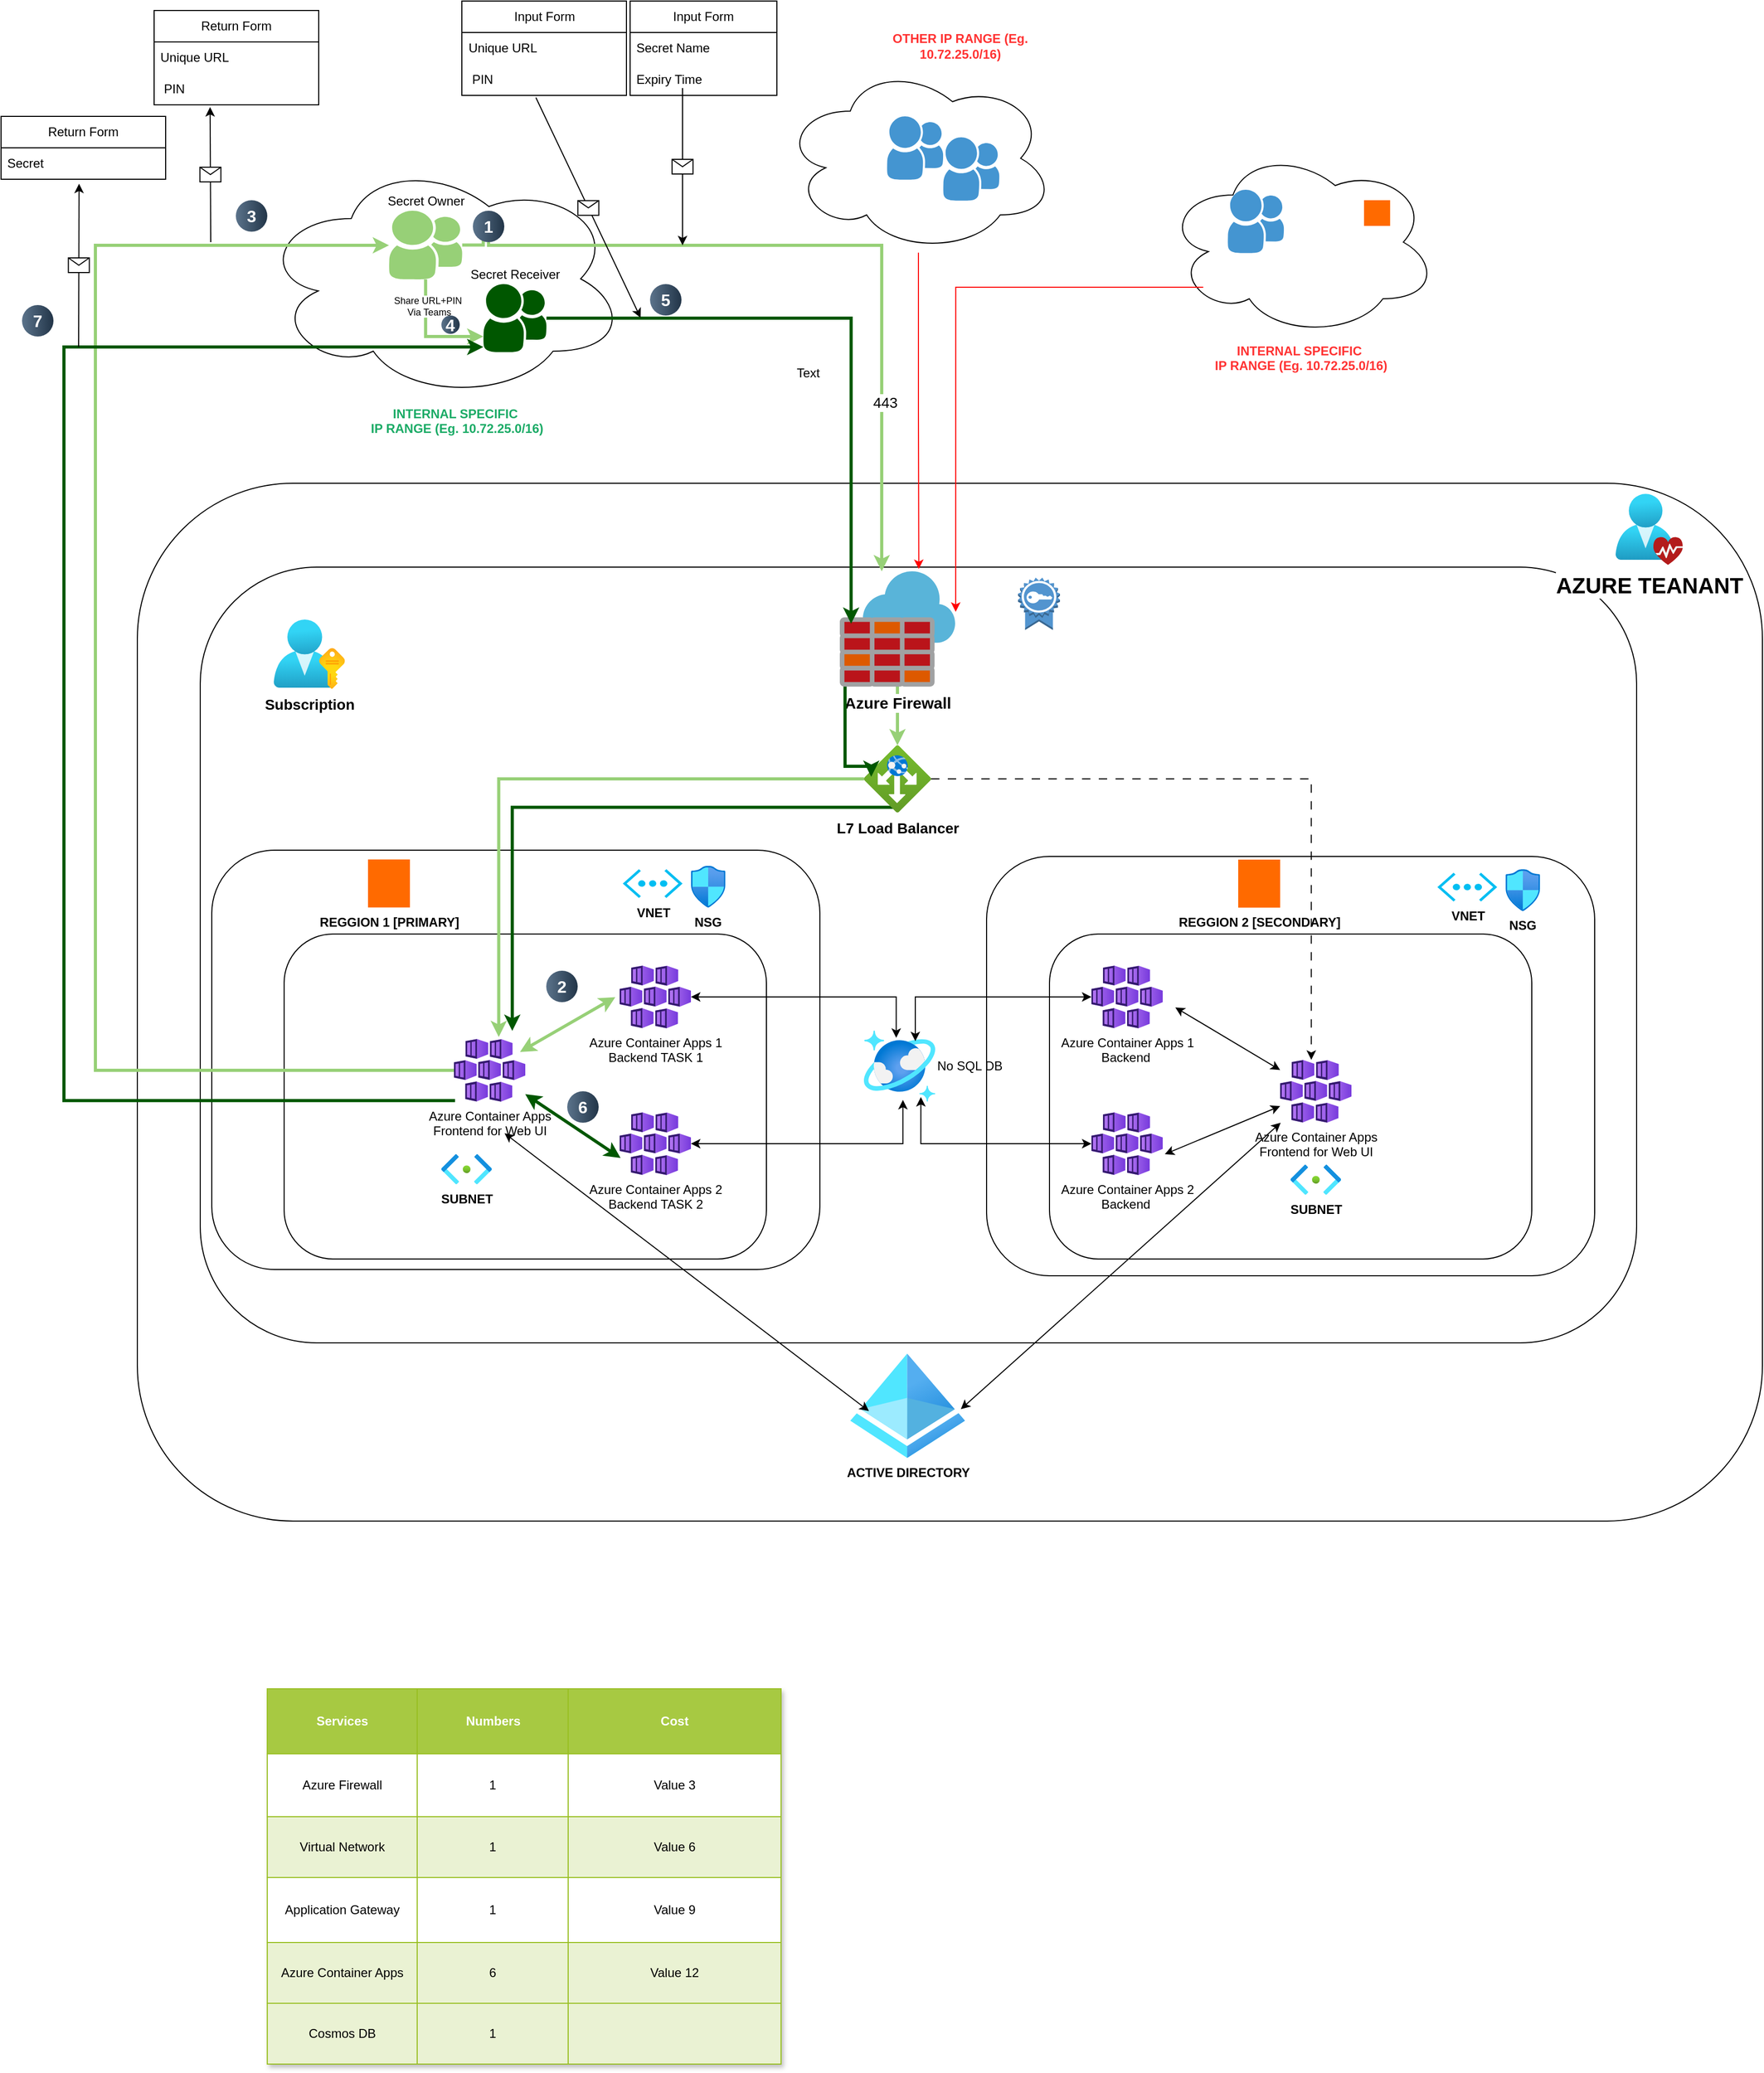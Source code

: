 <mxfile version="26.0.4">
  <diagram name="Page-1" id="VARvaUbyjAahVUWHVkAC">
    <mxGraphModel dx="2389" dy="1987" grid="1" gridSize="10" guides="1" tooltips="1" connect="1" arrows="1" fold="1" page="1" pageScale="1" pageWidth="827" pageHeight="1169" math="0" shadow="0">
      <root>
        <mxCell id="0" />
        <mxCell id="1" parent="0" />
        <mxCell id="Qj9OVGJg4EnvaJ57wK5q-87" value="" style="rounded=1;whiteSpace=wrap;html=1;fillColor=none;" parent="1" vertex="1">
          <mxGeometry x="-40" y="610" width="460" height="310" as="geometry" />
        </mxCell>
        <mxCell id="Qj9OVGJg4EnvaJ57wK5q-2" value="" style="rounded=1;whiteSpace=wrap;html=1;fillColor=none;" parent="1" vertex="1">
          <mxGeometry x="-109" y="530" width="580" height="400" as="geometry" />
        </mxCell>
        <mxCell id="Qj9OVGJg4EnvaJ57wK5q-64" value="" style="rounded=1;whiteSpace=wrap;html=1;fillColor=none;" parent="1" vertex="1">
          <mxGeometry x="-180" y="180" width="1550" height="990" as="geometry" />
        </mxCell>
        <mxCell id="Qj9OVGJg4EnvaJ57wK5q-1" value="" style="rounded=1;whiteSpace=wrap;html=1;fillColor=none;" parent="1" vertex="1">
          <mxGeometry x="-120" y="260" width="1370" height="740" as="geometry" />
        </mxCell>
        <mxCell id="Qj9OVGJg4EnvaJ57wK5q-30" value="" style="rounded=1;whiteSpace=wrap;html=1;fillColor=none;" parent="1" vertex="1">
          <mxGeometry x="690" y="610" width="460" height="310" as="geometry" />
        </mxCell>
        <mxCell id="Qj9OVGJg4EnvaJ57wK5q-7" value="INTERNAL SPECIFIC &#xa;IP RANGE (Eg. 10.72.25.0/16)" style="group;labelPosition=center;verticalLabelPosition=bottom;align=center;verticalAlign=top;fontColor=#1BAB66;fontStyle=1" parent="1" vertex="1" connectable="0">
          <mxGeometry x="-50" y="-130" width="350" height="230" as="geometry" />
        </mxCell>
        <mxCell id="Qj9OVGJg4EnvaJ57wK5q-4" value="" style="ellipse;shape=cloud;whiteSpace=wrap;html=1;" parent="Qj9OVGJg4EnvaJ57wK5q-7" vertex="1">
          <mxGeometry x="-13.462" width="350" height="230.0" as="geometry" />
        </mxCell>
        <mxCell id="Qj9OVGJg4EnvaJ57wK5q-5" value="Secret Receiver" style="shadow=0;dashed=0;html=1;strokeColor=none;fillColor=#005700;labelPosition=center;verticalLabelPosition=top;verticalAlign=bottom;align=center;outlineConnect=0;shape=mxgraph.veeam.2d.group;" parent="Qj9OVGJg4EnvaJ57wK5q-7" vertex="1">
          <mxGeometry x="200" y="120" width="60.23" height="64.96" as="geometry" />
        </mxCell>
        <mxCell id="Qj9OVGJg4EnvaJ57wK5q-114" style="rounded=0;orthogonalLoop=1;jettySize=auto;html=1;edgeStyle=orthogonalEdgeStyle;strokeColor=#97D077;strokeWidth=3;" parent="Qj9OVGJg4EnvaJ57wK5q-7" source="Qj9OVGJg4EnvaJ57wK5q-6" target="Qj9OVGJg4EnvaJ57wK5q-5" edge="1">
          <mxGeometry relative="1" as="geometry">
            <Array as="points">
              <mxPoint x="145" y="170" />
            </Array>
          </mxGeometry>
        </mxCell>
        <mxCell id="Qj9OVGJg4EnvaJ57wK5q-115" value="Share URL+PIN&amp;nbsp;&lt;div&gt;&lt;span style=&quot;background-color: light-dark(#ffffff, var(--ge-dark-color, #121212)); color: light-dark(rgb(0, 0, 0), rgb(255, 255, 255));&quot;&gt;Via Teams&lt;/span&gt;&lt;/div&gt;" style="edgeLabel;html=1;align=center;verticalAlign=middle;resizable=0;points=[];fontSize=9;" parent="Qj9OVGJg4EnvaJ57wK5q-114" vertex="1" connectable="0">
          <mxGeometry x="-0.538" y="3" relative="1" as="geometry">
            <mxPoint as="offset" />
          </mxGeometry>
        </mxCell>
        <mxCell id="Qj9OVGJg4EnvaJ57wK5q-6" value="Secret Owner" style="shadow=0;dashed=0;html=1;strokeColor=none;fillColor=#97D077;labelPosition=center;verticalLabelPosition=top;verticalAlign=bottom;align=center;outlineConnect=0;shape=mxgraph.veeam.2d.group;" parent="Qj9OVGJg4EnvaJ57wK5q-7" vertex="1">
          <mxGeometry x="110" y="50" width="69.85" height="65.51" as="geometry" />
        </mxCell>
        <mxCell id="Qj9OVGJg4EnvaJ57wK5q-148" value="4" style="ellipse;whiteSpace=wrap;html=1;aspect=fixed;rotation=0;gradientColor=#223548;strokeColor=none;gradientDirection=east;fillColor=#5b738b;rounded=0;pointerEvents=0;fontFamily=Helvetica;fontSize=16;fontColor=#FFFFFF;spacingTop=4;spacingBottom=4;spacingLeft=4;spacingRight=4;points=[];fontStyle=1" parent="Qj9OVGJg4EnvaJ57wK5q-7" vertex="1">
          <mxGeometry x="160" y="150" width="17.48" height="17.48" as="geometry" />
        </mxCell>
        <mxCell id="Qj9OVGJg4EnvaJ57wK5q-8" value="" style="group;fontColor=#FF3333;labelPosition=center;verticalLabelPosition=top;align=center;verticalAlign=bottom;" parent="1" vertex="1" connectable="0">
          <mxGeometry x="435" y="-220" width="260" height="180" as="geometry" />
        </mxCell>
        <mxCell id="Qj9OVGJg4EnvaJ57wK5q-9" value="&lt;blockquote style=&quot;margin: 0 0 0 40px; border: none; padding: 0px;&quot;&gt;&lt;blockquote style=&quot;margin: 0 0 0 40px; border: none; padding: 0px;&quot;&gt;&lt;font style=&quot;color: rgb(255, 51, 51);&quot;&gt;&lt;span style=&quot;font-weight: 700; text-wrap-mode: nowrap;&quot;&gt;OTHER&amp;nbsp;&lt;/span&gt;&lt;span style=&quot;font-weight: 700; text-wrap-mode: nowrap;&quot;&gt;IP RANGE (Eg. 10.72.25.0/16)&lt;/span&gt;&lt;/font&gt;&lt;/blockquote&gt;&lt;/blockquote&gt;" style="ellipse;shape=cloud;whiteSpace=wrap;html=1;labelPosition=center;verticalLabelPosition=top;align=center;verticalAlign=bottom;" parent="Qj9OVGJg4EnvaJ57wK5q-8" vertex="1">
          <mxGeometry width="260" height="180" as="geometry" />
        </mxCell>
        <mxCell id="Qj9OVGJg4EnvaJ57wK5q-10" value="" style="shadow=0;dashed=0;html=1;strokeColor=none;fillColor=#4495D1;labelPosition=center;verticalLabelPosition=bottom;verticalAlign=top;align=center;outlineConnect=0;shape=mxgraph.veeam.2d.group;" parent="Qj9OVGJg4EnvaJ57wK5q-8" vertex="1">
          <mxGeometry x="153.6" y="70" width="53.6" height="60.4" as="geometry" />
        </mxCell>
        <mxCell id="Qj9OVGJg4EnvaJ57wK5q-11" value="" style="shadow=0;dashed=0;html=1;strokeColor=none;fillColor=#4495D1;labelPosition=center;verticalLabelPosition=bottom;verticalAlign=top;align=center;outlineConnect=0;shape=mxgraph.veeam.2d.group;" parent="Qj9OVGJg4EnvaJ57wK5q-8" vertex="1">
          <mxGeometry x="100" y="50" width="53.6" height="60.4" as="geometry" />
        </mxCell>
        <mxCell id="Qj9OVGJg4EnvaJ57wK5q-12" value="" style="group;fontColor=#FF3333;" parent="1" vertex="1" connectable="0">
          <mxGeometry x="800" y="-140" width="260" height="180" as="geometry" />
        </mxCell>
        <mxCell id="Qj9OVGJg4EnvaJ57wK5q-13" value="&lt;font style=&quot;color: rgb(255, 51, 51);&quot;&gt;&lt;span style=&quot;font-weight: 700; text-wrap-mode: nowrap;&quot;&gt;INTERNAL SPECIFIC&amp;nbsp;&lt;/span&gt;&lt;br style=&quot;padding: 0px; margin: 0px; font-weight: 700; text-wrap-mode: nowrap;&quot;&gt;&lt;span style=&quot;font-weight: 700; text-wrap-mode: nowrap;&quot;&gt;IP RANGE (Eg. 10.72.25.0/16)&lt;/span&gt;&lt;/font&gt;" style="ellipse;shape=cloud;whiteSpace=wrap;html=1;labelPosition=center;verticalLabelPosition=bottom;align=center;verticalAlign=top;" parent="Qj9OVGJg4EnvaJ57wK5q-12" vertex="1">
          <mxGeometry width="260" height="180" as="geometry" />
        </mxCell>
        <mxCell id="Qj9OVGJg4EnvaJ57wK5q-15" value="" style="shadow=0;dashed=0;html=1;strokeColor=none;fillColor=#4495D1;labelPosition=center;verticalLabelPosition=bottom;verticalAlign=top;align=center;outlineConnect=0;shape=mxgraph.veeam.2d.group;" parent="Qj9OVGJg4EnvaJ57wK5q-12" vertex="1">
          <mxGeometry x="60" y="40" width="53.6" height="60.4" as="geometry" />
        </mxCell>
        <mxCell id="Qj9OVGJg4EnvaJ57wK5q-17" value="" style="points=[];aspect=fixed;html=1;align=center;shadow=0;dashed=0;fillColor=#FF6A00;strokeColor=none;shape=mxgraph.alibaba_cloud.uis_ultimate_internet_service;" parent="Qj9OVGJg4EnvaJ57wK5q-12" vertex="1">
          <mxGeometry x="190" y="50" width="24.9" height="24.49" as="geometry" />
        </mxCell>
        <mxCell id="Qj9OVGJg4EnvaJ57wK5q-18" value="" style="shape=image;html=1;verticalAlign=top;verticalLabelPosition=bottom;labelBackgroundColor=#ffffff;imageAspect=0;aspect=fixed;image=https://cdn0.iconfinder.com/data/icons/kameleon-free-pack/110/Hacker-128.png" parent="Qj9OVGJg4EnvaJ57wK5q-12" vertex="1">
          <mxGeometry x="120" y="70" width="88" height="88" as="geometry" />
        </mxCell>
        <mxCell id="Qj9OVGJg4EnvaJ57wK5q-69" style="edgeStyle=orthogonalEdgeStyle;rounded=0;orthogonalLoop=1;jettySize=auto;html=1;fontColor=#97D077;fontSize=15;strokeWidth=3;fillColor=#60a917;strokeColor=#97D077;" parent="1" source="Qj9OVGJg4EnvaJ57wK5q-19" target="Qj9OVGJg4EnvaJ57wK5q-35" edge="1">
          <mxGeometry relative="1" as="geometry" />
        </mxCell>
        <mxCell id="Qj9OVGJg4EnvaJ57wK5q-19" value="&lt;b&gt;&lt;font style=&quot;font-size: 15px;&quot;&gt;Azure Firewall&lt;/font&gt;&lt;/b&gt;" style="image;sketch=0;aspect=fixed;html=1;points=[];align=center;fontSize=12;image=img/lib/mscae/Azure_Firewall.svg;" parent="1" vertex="1">
          <mxGeometry x="490" y="264" width="110" height="110" as="geometry" />
        </mxCell>
        <mxCell id="Qj9OVGJg4EnvaJ57wK5q-21" style="edgeStyle=orthogonalEdgeStyle;rounded=0;orthogonalLoop=1;jettySize=auto;html=1;strokeColor=#97D077;strokeWidth=3;fontSize=9;" parent="1" source="Qj9OVGJg4EnvaJ57wK5q-116" target="Qj9OVGJg4EnvaJ57wK5q-19" edge="1">
          <mxGeometry relative="1" as="geometry">
            <Array as="points">
              <mxPoint x="155" y="-47" />
              <mxPoint x="530" y="-47" />
            </Array>
          </mxGeometry>
        </mxCell>
        <mxCell id="Qj9OVGJg4EnvaJ57wK5q-22" value="443" style="edgeLabel;html=1;align=center;verticalAlign=middle;resizable=0;points=[];fontSize=14;" parent="Qj9OVGJg4EnvaJ57wK5q-21" vertex="1" connectable="0">
          <mxGeometry x="0.533" y="3" relative="1" as="geometry">
            <mxPoint as="offset" />
          </mxGeometry>
        </mxCell>
        <mxCell id="Qj9OVGJg4EnvaJ57wK5q-23" style="edgeStyle=orthogonalEdgeStyle;rounded=0;orthogonalLoop=1;jettySize=auto;html=1;entryX=0.685;entryY=-0.02;entryDx=0;entryDy=0;entryPerimeter=0;fillColor=#f8cecc;strokeColor=#FF0000;" parent="1" source="Qj9OVGJg4EnvaJ57wK5q-9" target="Qj9OVGJg4EnvaJ57wK5q-19" edge="1">
          <mxGeometry relative="1" as="geometry" />
        </mxCell>
        <mxCell id="Qj9OVGJg4EnvaJ57wK5q-24" style="edgeStyle=orthogonalEdgeStyle;rounded=0;orthogonalLoop=1;jettySize=auto;html=1;entryX=1.005;entryY=0.351;entryDx=0;entryDy=0;entryPerimeter=0;strokeColor=#FF0000;exitX=0.141;exitY=0.739;exitDx=0;exitDy=0;exitPerimeter=0;" parent="1" source="Qj9OVGJg4EnvaJ57wK5q-13" target="Qj9OVGJg4EnvaJ57wK5q-19" edge="1">
          <mxGeometry relative="1" as="geometry">
            <Array as="points">
              <mxPoint x="601" y="-7" />
            </Array>
          </mxGeometry>
        </mxCell>
        <mxCell id="Qj9OVGJg4EnvaJ57wK5q-25" value="&lt;b&gt;ACTIVE DIRECTORY&lt;/b&gt;" style="image;aspect=fixed;html=1;points=[];align=center;fontSize=12;image=img/lib/azure2/identity/Azure_Active_Directory.svg;" parent="1" vertex="1">
          <mxGeometry x="500" y="1010" width="109.38" height="100" as="geometry" />
        </mxCell>
        <mxCell id="Qj9OVGJg4EnvaJ57wK5q-105" style="edgeStyle=orthogonalEdgeStyle;rounded=0;orthogonalLoop=1;jettySize=auto;html=1;strokeColor=#97D077;strokeWidth=3;" parent="1" source="Qj9OVGJg4EnvaJ57wK5q-26" target="Qj9OVGJg4EnvaJ57wK5q-6" edge="1">
          <mxGeometry relative="1" as="geometry">
            <Array as="points">
              <mxPoint x="-220" y="740" />
              <mxPoint x="-220" y="-47" />
            </Array>
          </mxGeometry>
        </mxCell>
        <mxCell id="Qj9OVGJg4EnvaJ57wK5q-129" style="edgeStyle=orthogonalEdgeStyle;rounded=0;orthogonalLoop=1;jettySize=auto;html=1;exitX=0.015;exitY=0.982;exitDx=0;exitDy=0;exitPerimeter=0;strokeColor=#005700;strokeWidth=3;" parent="1" source="Qj9OVGJg4EnvaJ57wK5q-26" target="Qj9OVGJg4EnvaJ57wK5q-5" edge="1">
          <mxGeometry relative="1" as="geometry">
            <mxPoint x="-84.001" y="738" as="sourcePoint" />
            <mxPoint x="-90.06" y="50" as="targetPoint" />
            <Array as="points">
              <mxPoint x="-250" y="769" />
              <mxPoint x="-250" y="50" />
            </Array>
          </mxGeometry>
        </mxCell>
        <mxCell id="Qj9OVGJg4EnvaJ57wK5q-26" value="Azure Container Apps&lt;br&gt;Frontend for Web UI" style="image;aspect=fixed;html=1;points=[];align=center;fontSize=12;image=img/lib/azure2/compute/Container_Services_Deprecated.svg;" parent="1" vertex="1">
          <mxGeometry x="122" y="710" width="68" height="60" as="geometry" />
        </mxCell>
        <mxCell id="Qj9OVGJg4EnvaJ57wK5q-27" value="Azure Container Apps 1&lt;br&gt;Backend TASK 1" style="image;aspect=fixed;html=1;points=[];align=center;fontSize=12;image=img/lib/azure2/compute/Container_Services_Deprecated.svg;" parent="1" vertex="1">
          <mxGeometry x="280" y="640" width="68" height="60" as="geometry" />
        </mxCell>
        <mxCell id="Qj9OVGJg4EnvaJ57wK5q-28" value="&lt;b&gt;&lt;font style=&quot;font-size: 14px;&quot;&gt;Subscription&lt;/font&gt;&lt;/b&gt;" style="image;aspect=fixed;html=1;points=[];align=center;fontSize=12;image=img/lib/azure2/azure_stack/User_Subscriptions.svg;" parent="1" vertex="1">
          <mxGeometry x="-50" y="310" width="68" height="66" as="geometry" />
        </mxCell>
        <mxCell id="Qj9OVGJg4EnvaJ57wK5q-32" value="&lt;b&gt;VNET&lt;/b&gt;" style="verticalLabelPosition=bottom;html=1;verticalAlign=top;align=center;strokeColor=none;fillColor=#00BEF2;shape=mxgraph.azure.virtual_network;pointerEvents=1;" parent="1" vertex="1">
          <mxGeometry x="283" y="548.16" width="57" height="27.5" as="geometry" />
        </mxCell>
        <mxCell id="Qj9OVGJg4EnvaJ57wK5q-33" value="&lt;b&gt;NSG&lt;/b&gt;" style="image;aspect=fixed;html=1;points=[];align=center;fontSize=12;image=img/lib/azure2/networking/Network_Security_Groups.svg;" parent="1" vertex="1">
          <mxGeometry x="348" y="544.82" width="32.94" height="40" as="geometry" />
        </mxCell>
        <mxCell id="Qj9OVGJg4EnvaJ57wK5q-34" value="&lt;b&gt;SUBNET&lt;/b&gt;" style="image;aspect=fixed;html=1;points=[];align=center;fontSize=12;image=img/lib/azure2/networking/Subnet.svg;" parent="1" vertex="1">
          <mxGeometry x="110" y="820" width="48" height="28.74" as="geometry" />
        </mxCell>
        <mxCell id="Qj9OVGJg4EnvaJ57wK5q-71" style="edgeStyle=orthogonalEdgeStyle;rounded=0;orthogonalLoop=1;jettySize=auto;html=1;entryX=0.628;entryY=-0.03;entryDx=0;entryDy=0;entryPerimeter=0;strokeColor=#97D077;strokeWidth=3;" parent="1" source="Qj9OVGJg4EnvaJ57wK5q-35" target="Qj9OVGJg4EnvaJ57wK5q-26" edge="1">
          <mxGeometry relative="1" as="geometry" />
        </mxCell>
        <mxCell id="Qj9OVGJg4EnvaJ57wK5q-128" style="edgeStyle=orthogonalEdgeStyle;rounded=0;orthogonalLoop=1;jettySize=auto;html=1;entryX=0.818;entryY=-0.127;entryDx=0;entryDy=0;entryPerimeter=0;exitX=0.495;exitY=0.923;exitDx=0;exitDy=0;exitPerimeter=0;strokeColor=#005700;strokeWidth=3;" parent="1" source="Qj9OVGJg4EnvaJ57wK5q-35" target="Qj9OVGJg4EnvaJ57wK5q-26" edge="1">
          <mxGeometry relative="1" as="geometry">
            <mxPoint x="280" y="692" as="sourcePoint" />
            <mxPoint x="300" y="458" as="targetPoint" />
            <Array as="points" />
          </mxGeometry>
        </mxCell>
        <mxCell id="Qj9OVGJg4EnvaJ57wK5q-35" value="&lt;b&gt;&lt;font style=&quot;font-size: 14px;&quot;&gt;L7 Load Balancer&lt;/font&gt;&lt;/b&gt;" style="image;aspect=fixed;html=1;points=[];align=center;fontSize=12;image=img/lib/azure2/networking/Application_Gateways.svg;" parent="1" vertex="1">
          <mxGeometry x="513" y="430" width="64" height="64" as="geometry" />
        </mxCell>
        <mxCell id="Qj9OVGJg4EnvaJ57wK5q-36" value="Assets" style="childLayout=tableLayout;recursiveResize=0;strokeColor=#98bf21;fillColor=#A7C942;shadow=1;" parent="1" vertex="1">
          <mxGeometry x="-56.06" y="1330" width="490" height="358" as="geometry" />
        </mxCell>
        <mxCell id="Qj9OVGJg4EnvaJ57wK5q-37" style="shape=tableRow;horizontal=0;startSize=0;swimlaneHead=0;swimlaneBody=0;top=0;left=0;bottom=0;right=0;dropTarget=0;collapsible=0;recursiveResize=0;expand=0;fontStyle=0;strokeColor=inherit;fillColor=#ffffff;" parent="Qj9OVGJg4EnvaJ57wK5q-36" vertex="1">
          <mxGeometry width="490" height="62" as="geometry" />
        </mxCell>
        <mxCell id="Qj9OVGJg4EnvaJ57wK5q-38" value="Services" style="connectable=0;recursiveResize=0;strokeColor=inherit;fillColor=#A7C942;align=center;fontStyle=1;fontColor=#FFFFFF;html=1;" parent="Qj9OVGJg4EnvaJ57wK5q-37" vertex="1">
          <mxGeometry width="143" height="62" as="geometry">
            <mxRectangle width="143" height="62" as="alternateBounds" />
          </mxGeometry>
        </mxCell>
        <mxCell id="Qj9OVGJg4EnvaJ57wK5q-39" value="Numbers" style="connectable=0;recursiveResize=0;strokeColor=inherit;fillColor=#A7C942;align=center;fontStyle=1;fontColor=#FFFFFF;html=1;" parent="Qj9OVGJg4EnvaJ57wK5q-37" vertex="1">
          <mxGeometry x="143" width="144" height="62" as="geometry">
            <mxRectangle width="144" height="62" as="alternateBounds" />
          </mxGeometry>
        </mxCell>
        <mxCell id="Qj9OVGJg4EnvaJ57wK5q-40" value="Cost" style="connectable=0;recursiveResize=0;strokeColor=inherit;fillColor=#A7C942;align=center;fontStyle=1;fontColor=#FFFFFF;html=1;" parent="Qj9OVGJg4EnvaJ57wK5q-37" vertex="1">
          <mxGeometry x="287" width="203" height="62" as="geometry">
            <mxRectangle width="203" height="62" as="alternateBounds" />
          </mxGeometry>
        </mxCell>
        <mxCell id="Qj9OVGJg4EnvaJ57wK5q-41" value="" style="shape=tableRow;horizontal=0;startSize=0;swimlaneHead=0;swimlaneBody=0;top=0;left=0;bottom=0;right=0;dropTarget=0;collapsible=0;recursiveResize=0;expand=0;fontStyle=0;strokeColor=inherit;fillColor=#ffffff;" parent="Qj9OVGJg4EnvaJ57wK5q-36" vertex="1">
          <mxGeometry y="62" width="490" height="60" as="geometry" />
        </mxCell>
        <mxCell id="Qj9OVGJg4EnvaJ57wK5q-42" value="Azure Firewall" style="connectable=0;recursiveResize=0;strokeColor=inherit;fillColor=inherit;align=center;whiteSpace=wrap;html=1;" parent="Qj9OVGJg4EnvaJ57wK5q-41" vertex="1">
          <mxGeometry width="143" height="60" as="geometry">
            <mxRectangle width="143" height="60" as="alternateBounds" />
          </mxGeometry>
        </mxCell>
        <mxCell id="Qj9OVGJg4EnvaJ57wK5q-43" value="1" style="connectable=0;recursiveResize=0;strokeColor=inherit;fillColor=inherit;align=center;whiteSpace=wrap;html=1;" parent="Qj9OVGJg4EnvaJ57wK5q-41" vertex="1">
          <mxGeometry x="143" width="144" height="60" as="geometry">
            <mxRectangle width="144" height="60" as="alternateBounds" />
          </mxGeometry>
        </mxCell>
        <mxCell id="Qj9OVGJg4EnvaJ57wK5q-44" value="Value 3" style="connectable=0;recursiveResize=0;strokeColor=inherit;fillColor=inherit;align=center;whiteSpace=wrap;html=1;" parent="Qj9OVGJg4EnvaJ57wK5q-41" vertex="1">
          <mxGeometry x="287" width="203" height="60" as="geometry">
            <mxRectangle width="203" height="60" as="alternateBounds" />
          </mxGeometry>
        </mxCell>
        <mxCell id="Qj9OVGJg4EnvaJ57wK5q-45" value="" style="shape=tableRow;horizontal=0;startSize=0;swimlaneHead=0;swimlaneBody=0;top=0;left=0;bottom=0;right=0;dropTarget=0;collapsible=0;recursiveResize=0;expand=0;fontStyle=1;strokeColor=inherit;fillColor=#EAF2D3;" parent="Qj9OVGJg4EnvaJ57wK5q-36" vertex="1">
          <mxGeometry y="122" width="490" height="58" as="geometry" />
        </mxCell>
        <mxCell id="Qj9OVGJg4EnvaJ57wK5q-46" value="Virtual Network" style="connectable=0;recursiveResize=0;strokeColor=inherit;fillColor=inherit;whiteSpace=wrap;html=1;" parent="Qj9OVGJg4EnvaJ57wK5q-45" vertex="1">
          <mxGeometry width="143" height="58" as="geometry">
            <mxRectangle width="143" height="58" as="alternateBounds" />
          </mxGeometry>
        </mxCell>
        <mxCell id="Qj9OVGJg4EnvaJ57wK5q-47" value="1" style="connectable=0;recursiveResize=0;strokeColor=inherit;fillColor=inherit;whiteSpace=wrap;html=1;" parent="Qj9OVGJg4EnvaJ57wK5q-45" vertex="1">
          <mxGeometry x="143" width="144" height="58" as="geometry">
            <mxRectangle width="144" height="58" as="alternateBounds" />
          </mxGeometry>
        </mxCell>
        <mxCell id="Qj9OVGJg4EnvaJ57wK5q-48" value="Value 6" style="connectable=0;recursiveResize=0;strokeColor=inherit;fillColor=inherit;whiteSpace=wrap;html=1;" parent="Qj9OVGJg4EnvaJ57wK5q-45" vertex="1">
          <mxGeometry x="287" width="203" height="58" as="geometry">
            <mxRectangle width="203" height="58" as="alternateBounds" />
          </mxGeometry>
        </mxCell>
        <mxCell id="Qj9OVGJg4EnvaJ57wK5q-49" value="" style="shape=tableRow;horizontal=0;startSize=0;swimlaneHead=0;swimlaneBody=0;top=0;left=0;bottom=0;right=0;dropTarget=0;collapsible=0;recursiveResize=0;expand=0;fontStyle=0;strokeColor=inherit;fillColor=#ffffff;" parent="Qj9OVGJg4EnvaJ57wK5q-36" vertex="1">
          <mxGeometry y="180" width="490" height="62" as="geometry" />
        </mxCell>
        <mxCell id="Qj9OVGJg4EnvaJ57wK5q-50" value="Application Gateway" style="connectable=0;recursiveResize=0;strokeColor=inherit;fillColor=inherit;fontStyle=0;align=center;whiteSpace=wrap;html=1;" parent="Qj9OVGJg4EnvaJ57wK5q-49" vertex="1">
          <mxGeometry width="143" height="62" as="geometry">
            <mxRectangle width="143" height="62" as="alternateBounds" />
          </mxGeometry>
        </mxCell>
        <mxCell id="Qj9OVGJg4EnvaJ57wK5q-51" value="1" style="connectable=0;recursiveResize=0;strokeColor=inherit;fillColor=inherit;fontStyle=0;align=center;whiteSpace=wrap;html=1;" parent="Qj9OVGJg4EnvaJ57wK5q-49" vertex="1">
          <mxGeometry x="143" width="144" height="62" as="geometry">
            <mxRectangle width="144" height="62" as="alternateBounds" />
          </mxGeometry>
        </mxCell>
        <mxCell id="Qj9OVGJg4EnvaJ57wK5q-52" value="Value 9" style="connectable=0;recursiveResize=0;strokeColor=inherit;fillColor=inherit;fontStyle=0;align=center;whiteSpace=wrap;html=1;" parent="Qj9OVGJg4EnvaJ57wK5q-49" vertex="1">
          <mxGeometry x="287" width="203" height="62" as="geometry">
            <mxRectangle width="203" height="62" as="alternateBounds" />
          </mxGeometry>
        </mxCell>
        <mxCell id="Qj9OVGJg4EnvaJ57wK5q-53" value="" style="shape=tableRow;horizontal=0;startSize=0;swimlaneHead=0;swimlaneBody=0;top=0;left=0;bottom=0;right=0;dropTarget=0;collapsible=0;recursiveResize=0;expand=0;fontStyle=1;strokeColor=inherit;fillColor=#EAF2D3;" parent="Qj9OVGJg4EnvaJ57wK5q-36" vertex="1">
          <mxGeometry y="242" width="490" height="58" as="geometry" />
        </mxCell>
        <mxCell id="Qj9OVGJg4EnvaJ57wK5q-54" value="Azure Container Apps" style="connectable=0;recursiveResize=0;strokeColor=inherit;fillColor=inherit;whiteSpace=wrap;html=1;" parent="Qj9OVGJg4EnvaJ57wK5q-53" vertex="1">
          <mxGeometry width="143" height="58" as="geometry">
            <mxRectangle width="143" height="58" as="alternateBounds" />
          </mxGeometry>
        </mxCell>
        <mxCell id="Qj9OVGJg4EnvaJ57wK5q-55" value="6" style="connectable=0;recursiveResize=0;strokeColor=inherit;fillColor=inherit;whiteSpace=wrap;html=1;" parent="Qj9OVGJg4EnvaJ57wK5q-53" vertex="1">
          <mxGeometry x="143" width="144" height="58" as="geometry">
            <mxRectangle width="144" height="58" as="alternateBounds" />
          </mxGeometry>
        </mxCell>
        <mxCell id="Qj9OVGJg4EnvaJ57wK5q-56" value="Value 12" style="connectable=0;recursiveResize=0;strokeColor=inherit;fillColor=inherit;whiteSpace=wrap;html=1;" parent="Qj9OVGJg4EnvaJ57wK5q-53" vertex="1">
          <mxGeometry x="287" width="203" height="58" as="geometry">
            <mxRectangle width="203" height="58" as="alternateBounds" />
          </mxGeometry>
        </mxCell>
        <mxCell id="Qj9OVGJg4EnvaJ57wK5q-72" style="shape=tableRow;horizontal=0;startSize=0;swimlaneHead=0;swimlaneBody=0;top=0;left=0;bottom=0;right=0;dropTarget=0;collapsible=0;recursiveResize=0;expand=0;fontStyle=1;strokeColor=inherit;fillColor=#EAF2D3;" parent="Qj9OVGJg4EnvaJ57wK5q-36" vertex="1">
          <mxGeometry y="300" width="490" height="58" as="geometry" />
        </mxCell>
        <mxCell id="Qj9OVGJg4EnvaJ57wK5q-73" value="Cosmos DB" style="connectable=0;recursiveResize=0;strokeColor=inherit;fillColor=inherit;whiteSpace=wrap;html=1;" parent="Qj9OVGJg4EnvaJ57wK5q-72" vertex="1">
          <mxGeometry width="143" height="58" as="geometry">
            <mxRectangle width="143" height="58" as="alternateBounds" />
          </mxGeometry>
        </mxCell>
        <mxCell id="Qj9OVGJg4EnvaJ57wK5q-74" value="1" style="connectable=0;recursiveResize=0;strokeColor=inherit;fillColor=inherit;whiteSpace=wrap;html=1;" parent="Qj9OVGJg4EnvaJ57wK5q-72" vertex="1">
          <mxGeometry x="143" width="144" height="58" as="geometry">
            <mxRectangle width="144" height="58" as="alternateBounds" />
          </mxGeometry>
        </mxCell>
        <mxCell id="Qj9OVGJg4EnvaJ57wK5q-75" style="connectable=0;recursiveResize=0;strokeColor=inherit;fillColor=inherit;whiteSpace=wrap;html=1;" parent="Qj9OVGJg4EnvaJ57wK5q-72" vertex="1">
          <mxGeometry x="287" width="203" height="58" as="geometry">
            <mxRectangle width="203" height="58" as="alternateBounds" />
          </mxGeometry>
        </mxCell>
        <mxCell id="Qj9OVGJg4EnvaJ57wK5q-57" value="Azure Container Apps 2&lt;br&gt;Backend TASK 2" style="image;aspect=fixed;html=1;points=[];align=center;fontSize=12;image=img/lib/azure2/compute/Container_Services_Deprecated.svg;" parent="1" vertex="1">
          <mxGeometry x="280" y="780" width="68" height="60" as="geometry" />
        </mxCell>
        <mxCell id="Qj9OVGJg4EnvaJ57wK5q-59" value="No SQL DB" style="image;aspect=fixed;html=1;points=[];align=left;fontSize=12;image=img/lib/azure2/databases/Azure_Cosmos_DB.svg;labelPosition=right;verticalLabelPosition=middle;verticalAlign=middle;" parent="1" vertex="1">
          <mxGeometry x="513" y="702" width="68" height="68" as="geometry" />
        </mxCell>
        <mxCell id="Qj9OVGJg4EnvaJ57wK5q-62" style="edgeStyle=orthogonalEdgeStyle;rounded=0;orthogonalLoop=1;jettySize=auto;html=1;entryX=0.453;entryY=0.103;entryDx=0;entryDy=0;entryPerimeter=0;startArrow=classic;startFill=1;" parent="1" source="Qj9OVGJg4EnvaJ57wK5q-27" target="Qj9OVGJg4EnvaJ57wK5q-59" edge="1">
          <mxGeometry relative="1" as="geometry" />
        </mxCell>
        <mxCell id="Qj9OVGJg4EnvaJ57wK5q-63" style="edgeStyle=orthogonalEdgeStyle;rounded=0;orthogonalLoop=1;jettySize=auto;html=1;entryX=0.547;entryY=0.974;entryDx=0;entryDy=0;entryPerimeter=0;startArrow=classic;startFill=1;" parent="1" source="Qj9OVGJg4EnvaJ57wK5q-57" target="Qj9OVGJg4EnvaJ57wK5q-59" edge="1">
          <mxGeometry relative="1" as="geometry" />
        </mxCell>
        <mxCell id="Qj9OVGJg4EnvaJ57wK5q-66" value="&lt;font style=&quot;font-size: 21px;&quot;&gt;&lt;b&gt;AZURE TEANANT&lt;/b&gt;&lt;/font&gt;" style="image;aspect=fixed;html=1;points=[];align=center;fontSize=12;image=img/lib/azure2/intune/Tenant_Status.svg;" parent="1" vertex="1">
          <mxGeometry x="1230" y="190" width="64" height="68" as="geometry" />
        </mxCell>
        <mxCell id="Qj9OVGJg4EnvaJ57wK5q-67" style="rounded=0;orthogonalLoop=1;jettySize=auto;html=1;entryX=0.013;entryY=0.47;entryDx=0;entryDy=0;entryPerimeter=0;startArrow=classic;startFill=1;strokeColor=#97D077;strokeWidth=3;" parent="1" edge="1">
          <mxGeometry relative="1" as="geometry">
            <mxPoint x="185" y="722.452" as="sourcePoint" />
            <mxPoint x="275.884" y="670.2" as="targetPoint" />
          </mxGeometry>
        </mxCell>
        <mxCell id="Qj9OVGJg4EnvaJ57wK5q-68" style="rounded=0;orthogonalLoop=1;jettySize=auto;html=1;entryX=0.013;entryY=0.727;entryDx=0;entryDy=0;entryPerimeter=0;startArrow=classic;startFill=1;strokeColor=#005700;strokeWidth=3;" parent="1" source="Qj9OVGJg4EnvaJ57wK5q-26" target="Qj9OVGJg4EnvaJ57wK5q-57" edge="1">
          <mxGeometry relative="1" as="geometry" />
        </mxCell>
        <mxCell id="Qj9OVGJg4EnvaJ57wK5q-76" style="rounded=0;orthogonalLoop=1;jettySize=auto;html=1;entryX=0.163;entryY=0.551;entryDx=0;entryDy=0;entryPerimeter=0;startArrow=classic;startFill=1;exitX=0.457;exitY=0.613;exitDx=0;exitDy=0;exitPerimeter=0;" parent="1" source="Qj9OVGJg4EnvaJ57wK5q-87" target="Qj9OVGJg4EnvaJ57wK5q-25" edge="1">
          <mxGeometry relative="1" as="geometry" />
        </mxCell>
        <mxCell id="Qj9OVGJg4EnvaJ57wK5q-77" value="" style="rounded=1;whiteSpace=wrap;html=1;fillColor=none;" parent="1" vertex="1">
          <mxGeometry x="630" y="536" width="580" height="400" as="geometry" />
        </mxCell>
        <mxCell id="Qj9OVGJg4EnvaJ57wK5q-78" value="Azure Container Apps&lt;br&gt;Frontend for Web UI" style="image;aspect=fixed;html=1;points=[];align=center;fontSize=12;image=img/lib/azure2/compute/Container_Services_Deprecated.svg;" parent="1" vertex="1">
          <mxGeometry x="910" y="730" width="68" height="60" as="geometry" />
        </mxCell>
        <mxCell id="Qj9OVGJg4EnvaJ57wK5q-79" value="Azure Container Apps 1&lt;br&gt;Backend&amp;nbsp;" style="image;aspect=fixed;html=1;points=[];align=center;fontSize=12;image=img/lib/azure2/compute/Container_Services_Deprecated.svg;" parent="1" vertex="1">
          <mxGeometry x="730" y="640" width="68" height="60" as="geometry" />
        </mxCell>
        <mxCell id="Qj9OVGJg4EnvaJ57wK5q-84" value="Azure Container Apps 2&lt;br&gt;Backend&amp;nbsp;" style="image;aspect=fixed;html=1;points=[];align=center;fontSize=12;image=img/lib/azure2/compute/Container_Services_Deprecated.svg;" parent="1" vertex="1">
          <mxGeometry x="730" y="780" width="68" height="60" as="geometry" />
        </mxCell>
        <mxCell id="Qj9OVGJg4EnvaJ57wK5q-85" style="rounded=0;orthogonalLoop=1;jettySize=auto;html=1;startArrow=classic;startFill=1;" parent="1" source="Qj9OVGJg4EnvaJ57wK5q-78" edge="1">
          <mxGeometry relative="1" as="geometry">
            <mxPoint x="924" y="728.452" as="sourcePoint" />
            <mxPoint x="810" y="680" as="targetPoint" />
          </mxGeometry>
        </mxCell>
        <mxCell id="Qj9OVGJg4EnvaJ57wK5q-86" style="rounded=0;orthogonalLoop=1;jettySize=auto;html=1;startArrow=classic;startFill=1;" parent="1" source="Qj9OVGJg4EnvaJ57wK5q-78" edge="1">
          <mxGeometry relative="1" as="geometry">
            <mxPoint x="800" y="820" as="targetPoint" />
          </mxGeometry>
        </mxCell>
        <mxCell id="Qj9OVGJg4EnvaJ57wK5q-88" value="&lt;b&gt;REGGION 2 [SECONDARY]&lt;/b&gt;" style="points=[];aspect=fixed;html=1;align=center;shadow=0;dashed=0;fillColor=#FF6A00;strokeColor=none;shape=mxgraph.alibaba_cloud.region;labelPosition=center;verticalLabelPosition=bottom;verticalAlign=top;" parent="1" vertex="1">
          <mxGeometry x="870" y="539" width="40" height="45.82" as="geometry" />
        </mxCell>
        <mxCell id="Qj9OVGJg4EnvaJ57wK5q-89" style="rounded=0;orthogonalLoop=1;jettySize=auto;html=1;entryX=0.964;entryY=0.533;entryDx=0;entryDy=0;entryPerimeter=0;startArrow=classic;startFill=1;" parent="1" source="Qj9OVGJg4EnvaJ57wK5q-78" target="Qj9OVGJg4EnvaJ57wK5q-25" edge="1">
          <mxGeometry relative="1" as="geometry" />
        </mxCell>
        <mxCell id="Qj9OVGJg4EnvaJ57wK5q-90" value="&lt;b&gt;REGGION 1 [PRIMARY]&lt;/b&gt;" style="points=[];aspect=fixed;html=1;align=center;shadow=0;dashed=0;fillColor=#FF6A00;strokeColor=none;shape=mxgraph.alibaba_cloud.region;labelPosition=center;verticalLabelPosition=bottom;verticalAlign=top;" parent="1" vertex="1">
          <mxGeometry x="40" y="538.85" width="40" height="45.82" as="geometry" />
        </mxCell>
        <mxCell id="Qj9OVGJg4EnvaJ57wK5q-91" style="edgeStyle=orthogonalEdgeStyle;rounded=0;orthogonalLoop=1;jettySize=auto;html=1;entryX=0.721;entryY=0.15;entryDx=0;entryDy=0;entryPerimeter=0;startArrow=classic;startFill=1;" parent="1" source="Qj9OVGJg4EnvaJ57wK5q-79" target="Qj9OVGJg4EnvaJ57wK5q-59" edge="1">
          <mxGeometry relative="1" as="geometry" />
        </mxCell>
        <mxCell id="Qj9OVGJg4EnvaJ57wK5q-92" style="edgeStyle=orthogonalEdgeStyle;rounded=0;orthogonalLoop=1;jettySize=auto;html=1;entryX=0.799;entryY=0.934;entryDx=0;entryDy=0;entryPerimeter=0;startArrow=classic;startFill=1;" parent="1" source="Qj9OVGJg4EnvaJ57wK5q-84" target="Qj9OVGJg4EnvaJ57wK5q-59" edge="1">
          <mxGeometry relative="1" as="geometry" />
        </mxCell>
        <mxCell id="Qj9OVGJg4EnvaJ57wK5q-94" value="" style="endArrow=classic;html=1;rounded=0;" parent="1" edge="1">
          <mxGeometry relative="1" as="geometry">
            <mxPoint x="340" y="-197" as="sourcePoint" />
            <mxPoint x="340" y="-47" as="targetPoint" />
          </mxGeometry>
        </mxCell>
        <mxCell id="Qj9OVGJg4EnvaJ57wK5q-95" value="" style="shape=message;html=1;outlineConnect=0;" parent="Qj9OVGJg4EnvaJ57wK5q-94" vertex="1">
          <mxGeometry width="20" height="14" relative="1" as="geometry">
            <mxPoint x="-10" y="-7" as="offset" />
          </mxGeometry>
        </mxCell>
        <mxCell id="Qj9OVGJg4EnvaJ57wK5q-96" value="Text" style="text;html=1;align=center;verticalAlign=middle;whiteSpace=wrap;rounded=0;" parent="1" vertex="1">
          <mxGeometry x="430" y="60" width="60" height="30" as="geometry" />
        </mxCell>
        <mxCell id="Qj9OVGJg4EnvaJ57wK5q-99" value="Return Form" style="swimlane;fontStyle=0;childLayout=stackLayout;horizontal=1;startSize=30;horizontalStack=0;resizeParent=1;resizeParentMax=0;resizeLast=0;collapsible=1;marginBottom=0;whiteSpace=wrap;html=1;" parent="1" vertex="1">
          <mxGeometry x="-164" y="-271" width="157" height="90" as="geometry" />
        </mxCell>
        <mxCell id="Qj9OVGJg4EnvaJ57wK5q-101" value="Unique URL" style="text;strokeColor=none;fillColor=none;align=left;verticalAlign=middle;spacingLeft=4;spacingRight=4;overflow=hidden;points=[[0,0.5],[1,0.5]];portConstraint=eastwest;rotatable=0;whiteSpace=wrap;html=1;" parent="Qj9OVGJg4EnvaJ57wK5q-99" vertex="1">
          <mxGeometry y="30" width="157" height="30" as="geometry" />
        </mxCell>
        <mxCell id="Qj9OVGJg4EnvaJ57wK5q-102" value="&amp;nbsp;PIN" style="text;strokeColor=none;fillColor=none;align=left;verticalAlign=middle;spacingLeft=4;spacingRight=4;overflow=hidden;points=[[0,0.5],[1,0.5]];portConstraint=eastwest;rotatable=0;whiteSpace=wrap;html=1;" parent="Qj9OVGJg4EnvaJ57wK5q-99" vertex="1">
          <mxGeometry y="60" width="157" height="30" as="geometry" />
        </mxCell>
        <mxCell id="Qj9OVGJg4EnvaJ57wK5q-103" style="edgeStyle=orthogonalEdgeStyle;rounded=0;orthogonalLoop=1;jettySize=auto;html=1;entryX=0.534;entryY=0.485;entryDx=0;entryDy=0;entryPerimeter=0;dashed=1;dashPattern=8 8;" parent="1" source="Qj9OVGJg4EnvaJ57wK5q-35" target="Qj9OVGJg4EnvaJ57wK5q-77" edge="1">
          <mxGeometry relative="1" as="geometry" />
        </mxCell>
        <mxCell id="Qj9OVGJg4EnvaJ57wK5q-107" value="Input Form" style="swimlane;fontStyle=0;childLayout=stackLayout;horizontal=1;startSize=30;horizontalStack=0;resizeParent=1;resizeParentMax=0;resizeLast=0;collapsible=1;marginBottom=0;whiteSpace=wrap;html=1;" parent="1" vertex="1">
          <mxGeometry x="290" y="-280" width="140" height="90" as="geometry" />
        </mxCell>
        <mxCell id="Qj9OVGJg4EnvaJ57wK5q-108" value="Secret Name" style="text;strokeColor=none;fillColor=none;align=left;verticalAlign=middle;spacingLeft=4;spacingRight=4;overflow=hidden;points=[[0,0.5],[1,0.5]];portConstraint=eastwest;rotatable=0;whiteSpace=wrap;html=1;" parent="Qj9OVGJg4EnvaJ57wK5q-107" vertex="1">
          <mxGeometry y="30" width="140" height="30" as="geometry" />
        </mxCell>
        <mxCell id="Qj9OVGJg4EnvaJ57wK5q-109" value="Expiry Time" style="text;strokeColor=none;fillColor=none;align=left;verticalAlign=middle;spacingLeft=4;spacingRight=4;overflow=hidden;points=[[0,0.5],[1,0.5]];portConstraint=eastwest;rotatable=0;whiteSpace=wrap;html=1;" parent="Qj9OVGJg4EnvaJ57wK5q-107" vertex="1">
          <mxGeometry y="60" width="140" height="30" as="geometry" />
        </mxCell>
        <mxCell id="Qj9OVGJg4EnvaJ57wK5q-111" value="" style="endArrow=classic;html=1;rounded=0;entryX=0.34;entryY=1.072;entryDx=0;entryDy=0;entryPerimeter=0;" parent="1" target="Qj9OVGJg4EnvaJ57wK5q-102" edge="1">
          <mxGeometry relative="1" as="geometry">
            <mxPoint x="-110" y="-50" as="sourcePoint" />
            <mxPoint x="350" y="-37" as="targetPoint" />
          </mxGeometry>
        </mxCell>
        <mxCell id="Qj9OVGJg4EnvaJ57wK5q-112" value="" style="shape=message;html=1;outlineConnect=0;" parent="Qj9OVGJg4EnvaJ57wK5q-111" vertex="1">
          <mxGeometry width="20" height="14" relative="1" as="geometry">
            <mxPoint x="-10" y="-7" as="offset" />
          </mxGeometry>
        </mxCell>
        <mxCell id="Qj9OVGJg4EnvaJ57wK5q-113" style="edgeStyle=orthogonalEdgeStyle;rounded=0;orthogonalLoop=1;jettySize=auto;html=1;entryX=0.098;entryY=0.454;entryDx=0;entryDy=0;entryPerimeter=0;fillColor=#008a00;strokeColor=#005700;strokeWidth=3;" parent="1" source="Qj9OVGJg4EnvaJ57wK5q-5" target="Qj9OVGJg4EnvaJ57wK5q-19" edge="1">
          <mxGeometry relative="1" as="geometry" />
        </mxCell>
        <mxCell id="Qj9OVGJg4EnvaJ57wK5q-123" value="" style="edgeStyle=orthogonalEdgeStyle;rounded=0;orthogonalLoop=1;jettySize=auto;html=1;strokeColor=#97D077;strokeWidth=3;fontSize=9;" parent="1" source="Qj9OVGJg4EnvaJ57wK5q-6" target="Qj9OVGJg4EnvaJ57wK5q-116" edge="1">
          <mxGeometry relative="1" as="geometry">
            <mxPoint x="130" y="-47" as="sourcePoint" />
            <mxPoint x="530" y="280" as="targetPoint" />
            <Array as="points" />
          </mxGeometry>
        </mxCell>
        <mxCell id="Qj9OVGJg4EnvaJ57wK5q-116" value="1" style="ellipse;whiteSpace=wrap;html=1;aspect=fixed;rotation=0;gradientColor=#223548;strokeColor=none;gradientDirection=east;fillColor=#5b738b;rounded=0;pointerEvents=0;fontFamily=Helvetica;fontSize=16;fontColor=#FFFFFF;spacingTop=4;spacingBottom=4;spacingLeft=4;spacingRight=4;points=[];fontStyle=1" parent="1" vertex="1">
          <mxGeometry x="140" y="-80" width="30" height="30" as="geometry" />
        </mxCell>
        <mxCell id="Qj9OVGJg4EnvaJ57wK5q-126" style="edgeStyle=orthogonalEdgeStyle;rounded=0;orthogonalLoop=1;jettySize=auto;html=1;entryX=0.109;entryY=0.469;entryDx=0;entryDy=0;entryPerimeter=0;strokeColor=#005700;strokeWidth=3;" parent="1" target="Qj9OVGJg4EnvaJ57wK5q-35" edge="1">
          <mxGeometry relative="1" as="geometry">
            <Array as="points">
              <mxPoint x="495" y="450" />
              <mxPoint x="520" y="450" />
            </Array>
            <mxPoint x="495" y="374" as="sourcePoint" />
            <mxPoint x="514.976" y="450.032" as="targetPoint" />
          </mxGeometry>
        </mxCell>
        <mxCell id="Qj9OVGJg4EnvaJ57wK5q-130" value="Input Form" style="swimlane;fontStyle=0;childLayout=stackLayout;horizontal=1;startSize=30;horizontalStack=0;resizeParent=1;resizeParentMax=0;resizeLast=0;collapsible=1;marginBottom=0;whiteSpace=wrap;html=1;" parent="1" vertex="1">
          <mxGeometry x="129.5" y="-280" width="157" height="90" as="geometry" />
        </mxCell>
        <mxCell id="Qj9OVGJg4EnvaJ57wK5q-131" value="Unique URL" style="text;strokeColor=none;fillColor=none;align=left;verticalAlign=middle;spacingLeft=4;spacingRight=4;overflow=hidden;points=[[0,0.5],[1,0.5]];portConstraint=eastwest;rotatable=0;whiteSpace=wrap;html=1;" parent="Qj9OVGJg4EnvaJ57wK5q-130" vertex="1">
          <mxGeometry y="30" width="157" height="30" as="geometry" />
        </mxCell>
        <mxCell id="Qj9OVGJg4EnvaJ57wK5q-132" value="&amp;nbsp;PIN" style="text;strokeColor=none;fillColor=none;align=left;verticalAlign=middle;spacingLeft=4;spacingRight=4;overflow=hidden;points=[[0,0.5],[1,0.5]];portConstraint=eastwest;rotatable=0;whiteSpace=wrap;html=1;" parent="Qj9OVGJg4EnvaJ57wK5q-130" vertex="1">
          <mxGeometry y="60" width="157" height="30" as="geometry" />
        </mxCell>
        <mxCell id="Qj9OVGJg4EnvaJ57wK5q-133" value="" style="endArrow=classic;html=1;rounded=0;exitX=0.45;exitY=1.07;exitDx=0;exitDy=0;exitPerimeter=0;" parent="1" source="Qj9OVGJg4EnvaJ57wK5q-132" edge="1">
          <mxGeometry relative="1" as="geometry">
            <mxPoint x="310" y="20" as="sourcePoint" />
            <mxPoint x="300" y="22.133" as="targetPoint" />
          </mxGeometry>
        </mxCell>
        <mxCell id="Qj9OVGJg4EnvaJ57wK5q-134" value="" style="shape=message;html=1;outlineConnect=0;" parent="Qj9OVGJg4EnvaJ57wK5q-133" vertex="1">
          <mxGeometry width="20" height="14" relative="1" as="geometry">
            <mxPoint x="-10" y="-7" as="offset" />
          </mxGeometry>
        </mxCell>
        <mxCell id="Qj9OVGJg4EnvaJ57wK5q-136" value="Return Form" style="swimlane;fontStyle=0;childLayout=stackLayout;horizontal=1;startSize=30;horizontalStack=0;resizeParent=1;resizeParentMax=0;resizeLast=0;collapsible=1;marginBottom=0;whiteSpace=wrap;html=1;" parent="1" vertex="1">
          <mxGeometry x="-310" y="-170" width="157" height="60" as="geometry" />
        </mxCell>
        <mxCell id="Qj9OVGJg4EnvaJ57wK5q-138" value="Secret" style="text;strokeColor=none;fillColor=none;align=left;verticalAlign=middle;spacingLeft=4;spacingRight=4;overflow=hidden;points=[[0,0.5],[1,0.5]];portConstraint=eastwest;rotatable=0;whiteSpace=wrap;html=1;" parent="Qj9OVGJg4EnvaJ57wK5q-136" vertex="1">
          <mxGeometry y="30" width="157" height="30" as="geometry" />
        </mxCell>
        <mxCell id="Qj9OVGJg4EnvaJ57wK5q-140" value="" style="endArrow=classic;html=1;rounded=0;entryX=0.474;entryY=1.141;entryDx=0;entryDy=0;entryPerimeter=0;" parent="1" target="Qj9OVGJg4EnvaJ57wK5q-138" edge="1">
          <mxGeometry relative="1" as="geometry">
            <mxPoint x="-236" y="50" as="sourcePoint" />
            <mxPoint x="-101" y="-169" as="targetPoint" />
          </mxGeometry>
        </mxCell>
        <mxCell id="Qj9OVGJg4EnvaJ57wK5q-141" value="" style="shape=message;html=1;outlineConnect=0;" parent="Qj9OVGJg4EnvaJ57wK5q-140" vertex="1">
          <mxGeometry width="20" height="14" relative="1" as="geometry">
            <mxPoint x="-10" y="-7" as="offset" />
          </mxGeometry>
        </mxCell>
        <mxCell id="Qj9OVGJg4EnvaJ57wK5q-143" value="2" style="ellipse;whiteSpace=wrap;html=1;aspect=fixed;rotation=0;gradientColor=#223548;strokeColor=none;gradientDirection=east;fillColor=#5b738b;rounded=0;pointerEvents=0;fontFamily=Helvetica;fontSize=16;fontColor=#FFFFFF;spacingTop=4;spacingBottom=4;spacingLeft=4;spacingRight=4;points=[];fontStyle=1" parent="1" vertex="1">
          <mxGeometry x="210" y="645" width="30" height="30" as="geometry" />
        </mxCell>
        <mxCell id="Qj9OVGJg4EnvaJ57wK5q-145" value="3" style="ellipse;whiteSpace=wrap;html=1;aspect=fixed;rotation=0;gradientColor=#223548;strokeColor=none;gradientDirection=east;fillColor=#5b738b;rounded=0;pointerEvents=0;fontFamily=Helvetica;fontSize=16;fontColor=#FFFFFF;spacingTop=4;spacingBottom=4;spacingLeft=4;spacingRight=4;points=[];fontStyle=1" parent="1" vertex="1">
          <mxGeometry x="-86.06" y="-90" width="30" height="30" as="geometry" />
        </mxCell>
        <mxCell id="Qj9OVGJg4EnvaJ57wK5q-150" value="5" style="ellipse;whiteSpace=wrap;html=1;aspect=fixed;rotation=0;gradientColor=#223548;strokeColor=none;gradientDirection=east;fillColor=#5b738b;rounded=0;pointerEvents=0;fontFamily=Helvetica;fontSize=16;fontColor=#FFFFFF;spacingTop=4;spacingBottom=4;spacingLeft=4;spacingRight=4;points=[];fontStyle=1" parent="1" vertex="1">
          <mxGeometry x="309" y="-10" width="30" height="30" as="geometry" />
        </mxCell>
        <mxCell id="Qj9OVGJg4EnvaJ57wK5q-151" value="6" style="ellipse;whiteSpace=wrap;html=1;aspect=fixed;rotation=0;gradientColor=#223548;strokeColor=none;gradientDirection=east;fillColor=#5b738b;rounded=0;pointerEvents=0;fontFamily=Helvetica;fontSize=16;fontColor=#FFFFFF;spacingTop=4;spacingBottom=4;spacingLeft=4;spacingRight=4;points=[];fontStyle=1" parent="1" vertex="1">
          <mxGeometry x="230" y="760" width="30" height="30" as="geometry" />
        </mxCell>
        <mxCell id="Qj9OVGJg4EnvaJ57wK5q-152" value="7" style="ellipse;whiteSpace=wrap;html=1;aspect=fixed;rotation=0;gradientColor=#223548;strokeColor=none;gradientDirection=east;fillColor=#5b738b;rounded=0;pointerEvents=0;fontFamily=Helvetica;fontSize=16;fontColor=#FFFFFF;spacingTop=4;spacingBottom=4;spacingLeft=4;spacingRight=4;points=[];fontStyle=1" parent="1" vertex="1">
          <mxGeometry x="-290" y="10" width="30" height="30" as="geometry" />
        </mxCell>
        <mxCell id="17UivyfSJFZXzVtU6ymj-1" value="&lt;b&gt;VNET&lt;/b&gt;" style="verticalLabelPosition=bottom;html=1;verticalAlign=top;align=center;strokeColor=none;fillColor=#00BEF2;shape=mxgraph.azure.virtual_network;pointerEvents=1;" vertex="1" parent="1">
          <mxGeometry x="1060" y="551.5" width="57" height="27.5" as="geometry" />
        </mxCell>
        <mxCell id="17UivyfSJFZXzVtU6ymj-2" value="&lt;b&gt;NSG&lt;/b&gt;" style="image;aspect=fixed;html=1;points=[];align=center;fontSize=12;image=img/lib/azure2/networking/Network_Security_Groups.svg;" vertex="1" parent="1">
          <mxGeometry x="1125" y="548.16" width="32.94" height="40" as="geometry" />
        </mxCell>
        <mxCell id="17UivyfSJFZXzVtU6ymj-3" value="&lt;b&gt;SUBNET&lt;/b&gt;" style="image;aspect=fixed;html=1;points=[];align=center;fontSize=12;image=img/lib/azure2/networking/Subnet.svg;" vertex="1" parent="1">
          <mxGeometry x="920" y="830" width="48" height="28.74" as="geometry" />
        </mxCell>
        <mxCell id="17UivyfSJFZXzVtU6ymj-4" value="" style="outlineConnect=0;dashed=0;verticalLabelPosition=bottom;verticalAlign=top;align=center;html=1;shape=mxgraph.aws3.certificate;fillColor=#5294CF;gradientColor=none;" vertex="1" parent="1">
          <mxGeometry x="660" y="270" width="40" height="50" as="geometry" />
        </mxCell>
      </root>
    </mxGraphModel>
  </diagram>
</mxfile>
